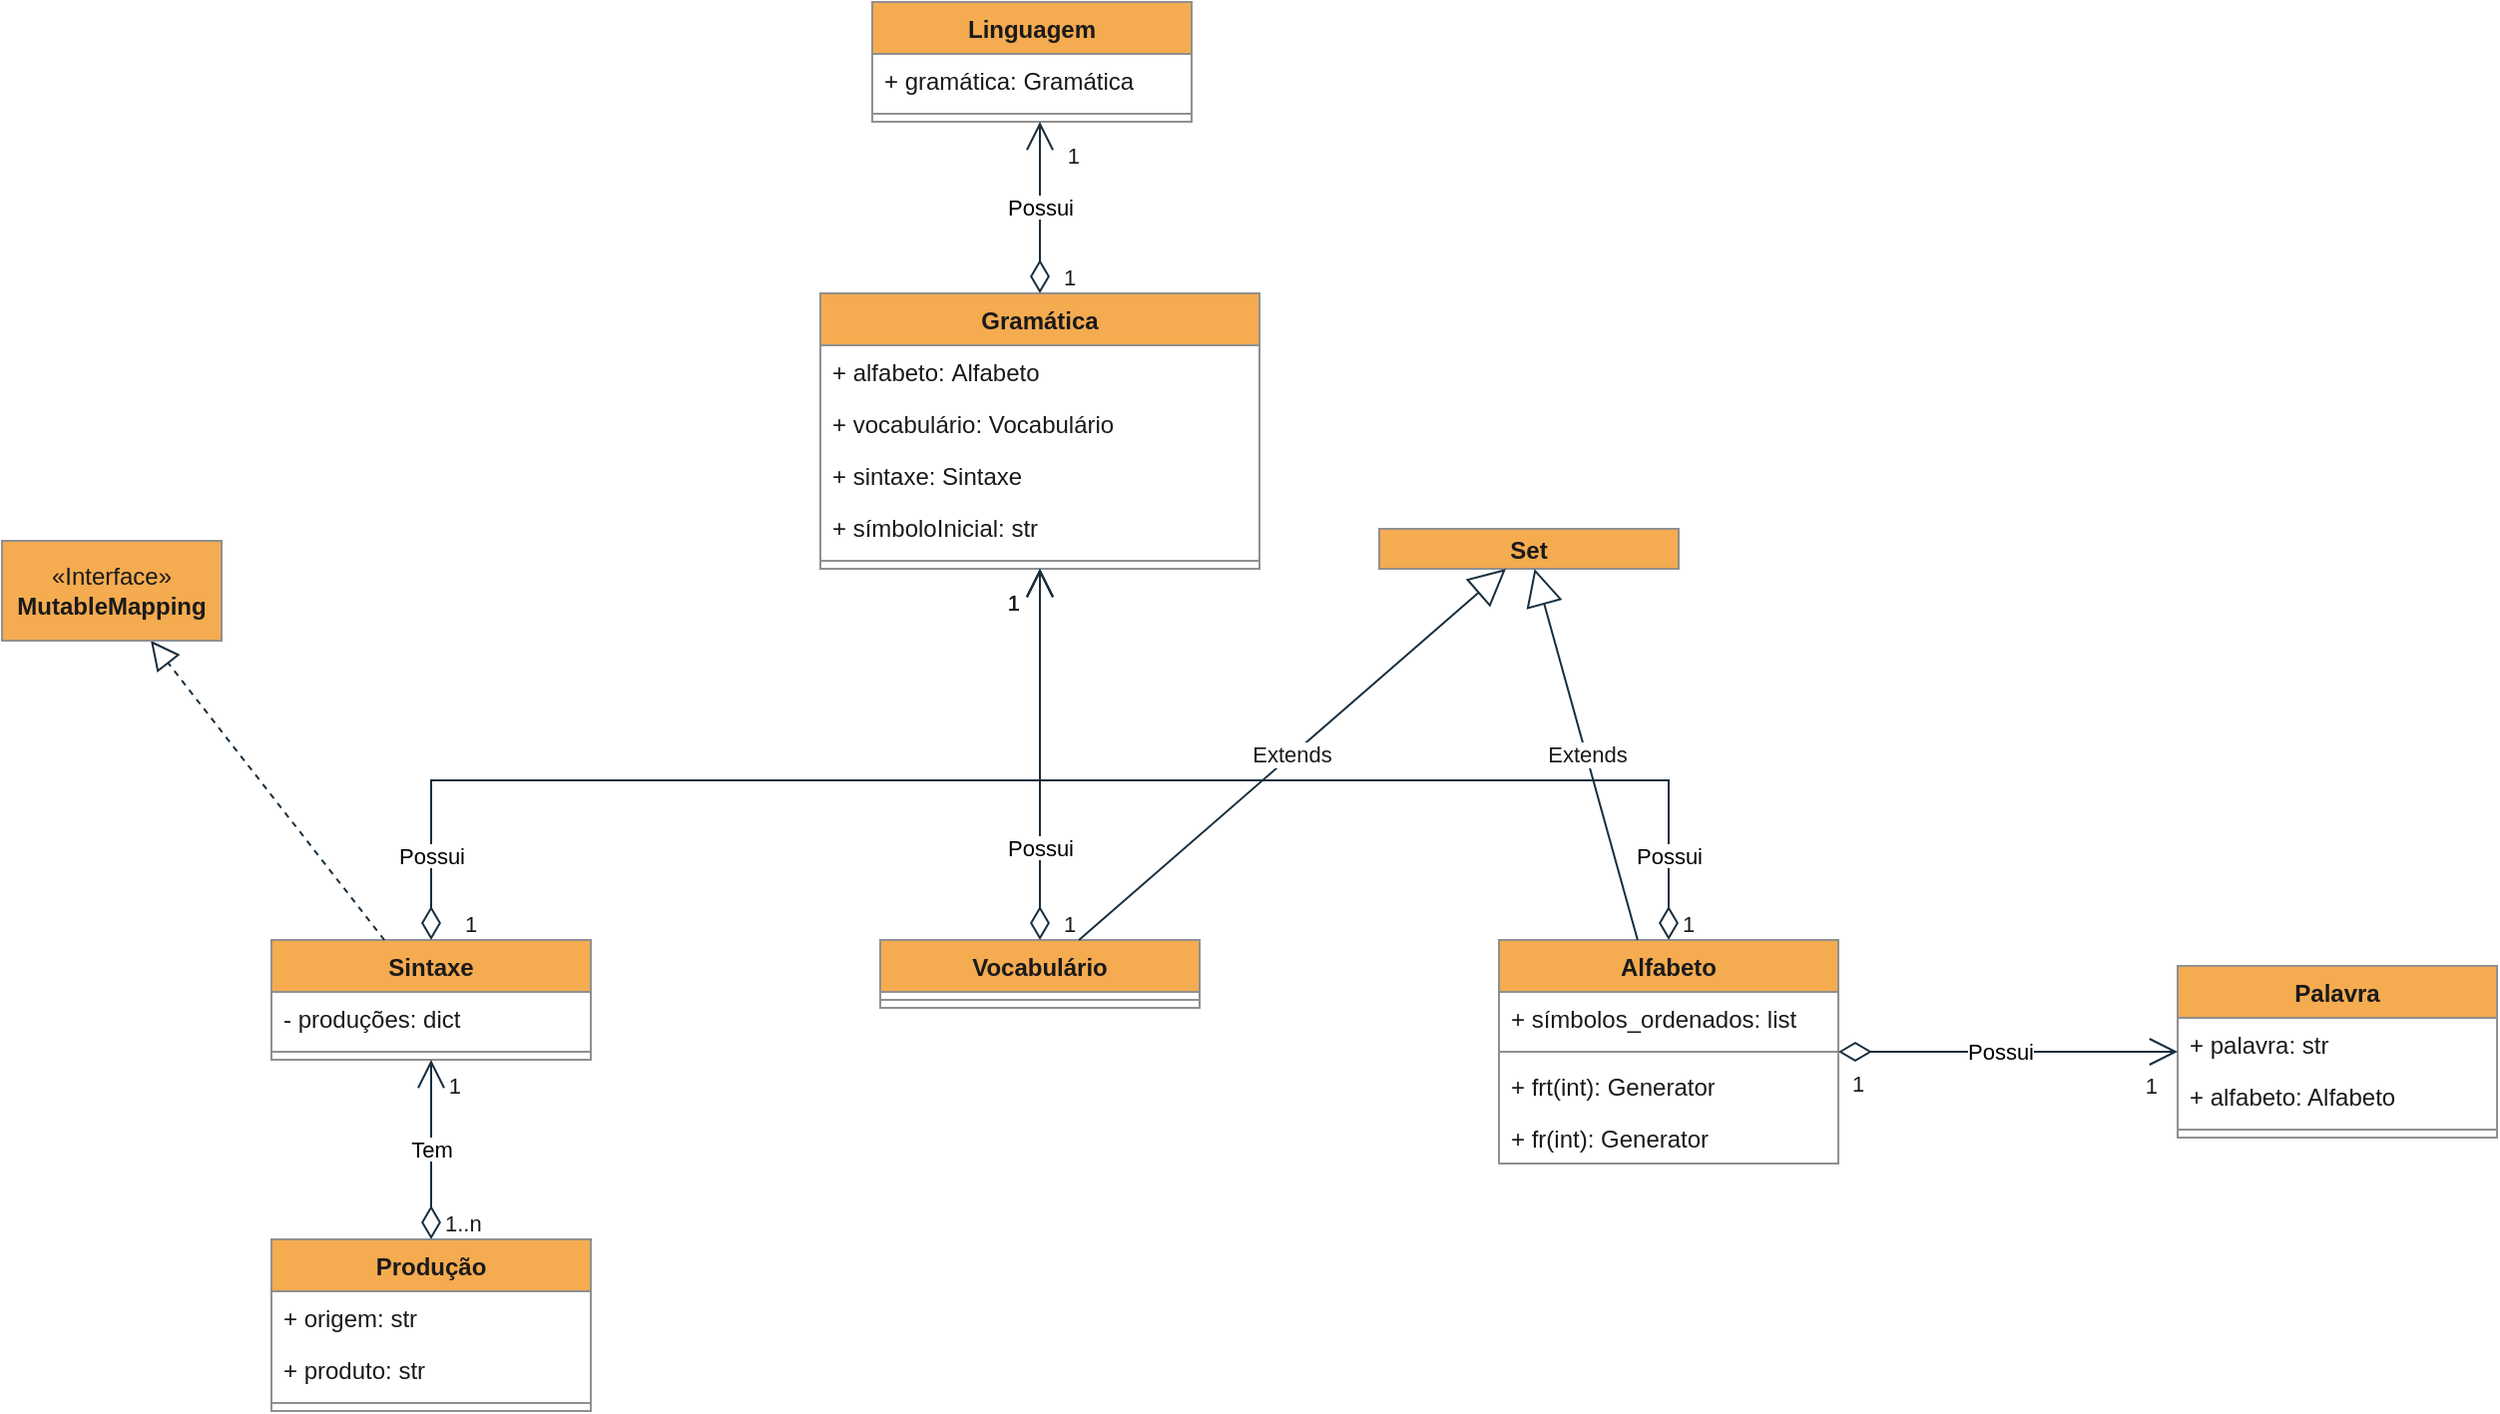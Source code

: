 <mxfile version="24.2.5" type="device">
  <diagram id="C5RBs43oDa-KdzZeNtuy" name="Page-1">
    <mxGraphModel dx="3088" dy="2013" grid="1" gridSize="10" guides="1" tooltips="1" connect="1" arrows="1" fold="1" page="1" pageScale="1" pageWidth="827" pageHeight="1169" math="0" shadow="0">
      <root>
        <mxCell id="WIyWlLk6GJQsqaUBKTNV-0" />
        <mxCell id="WIyWlLk6GJQsqaUBKTNV-1" parent="WIyWlLk6GJQsqaUBKTNV-0" />
        <mxCell id="KC9qn_wAbrLoVvTUjgyr-0" value="Palavra" style="swimlane;fontStyle=1;align=center;verticalAlign=top;childLayout=stackLayout;horizontal=1;startSize=26;horizontalStack=0;resizeParent=1;resizeParentMax=0;resizeLast=0;collapsible=1;marginBottom=0;whiteSpace=wrap;html=1;labelBackgroundColor=none;fillColor=#F5AB50;strokeColor=#909090;fontColor=#1A1A1A;" parent="WIyWlLk6GJQsqaUBKTNV-1" vertex="1">
          <mxGeometry x="80" y="-67" width="160" height="86" as="geometry" />
        </mxCell>
        <mxCell id="_CAOsdELL2yzEGwVwkre-25" value="+ palavra: str" style="text;strokeColor=none;fillColor=none;align=left;verticalAlign=top;spacingLeft=4;spacingRight=4;overflow=hidden;rotatable=0;points=[[0,0.5],[1,0.5]];portConstraint=eastwest;whiteSpace=wrap;html=1;labelBackgroundColor=none;fontColor=#1A1A1A;" parent="KC9qn_wAbrLoVvTUjgyr-0" vertex="1">
          <mxGeometry y="26" width="160" height="26" as="geometry" />
        </mxCell>
        <mxCell id="_CAOsdELL2yzEGwVwkre-26" value="+ alfabeto: Alfabeto" style="text;strokeColor=none;fillColor=none;align=left;verticalAlign=top;spacingLeft=4;spacingRight=4;overflow=hidden;rotatable=0;points=[[0,0.5],[1,0.5]];portConstraint=eastwest;whiteSpace=wrap;html=1;labelBackgroundColor=none;fontColor=#1A1A1A;" parent="KC9qn_wAbrLoVvTUjgyr-0" vertex="1">
          <mxGeometry y="52" width="160" height="26" as="geometry" />
        </mxCell>
        <mxCell id="KC9qn_wAbrLoVvTUjgyr-2" value="" style="line;strokeWidth=1;fillColor=none;align=left;verticalAlign=middle;spacingTop=-1;spacingLeft=3;spacingRight=3;rotatable=0;labelPosition=right;points=[];portConstraint=eastwest;strokeColor=#909090;labelBackgroundColor=none;fontColor=#1A1A1A;" parent="KC9qn_wAbrLoVvTUjgyr-0" vertex="1">
          <mxGeometry y="78" width="160" height="8" as="geometry" />
        </mxCell>
        <mxCell id="KC9qn_wAbrLoVvTUjgyr-4" value="Alfabeto" style="swimlane;fontStyle=1;align=center;verticalAlign=top;childLayout=stackLayout;horizontal=1;startSize=26;horizontalStack=0;resizeParent=1;resizeParentMax=0;resizeLast=0;collapsible=1;marginBottom=0;whiteSpace=wrap;html=1;labelBackgroundColor=none;fillColor=#F5AB50;strokeColor=#909090;fontColor=#1A1A1A;" parent="WIyWlLk6GJQsqaUBKTNV-1" vertex="1">
          <mxGeometry x="-260" y="-80" width="170" height="112" as="geometry" />
        </mxCell>
        <mxCell id="KC9qn_wAbrLoVvTUjgyr-5" value="+ símbolos_ordenados: list" style="text;strokeColor=none;fillColor=none;align=left;verticalAlign=top;spacingLeft=4;spacingRight=4;overflow=hidden;rotatable=0;points=[[0,0.5],[1,0.5]];portConstraint=eastwest;whiteSpace=wrap;html=1;labelBackgroundColor=none;fontColor=#1A1A1A;" parent="KC9qn_wAbrLoVvTUjgyr-4" vertex="1">
          <mxGeometry y="26" width="170" height="26" as="geometry" />
        </mxCell>
        <mxCell id="KC9qn_wAbrLoVvTUjgyr-6" value="" style="line;strokeWidth=1;fillColor=none;align=left;verticalAlign=middle;spacingTop=-1;spacingLeft=3;spacingRight=3;rotatable=0;labelPosition=right;points=[];portConstraint=eastwest;strokeColor=#909090;labelBackgroundColor=none;fontColor=#1A1A1A;" parent="KC9qn_wAbrLoVvTUjgyr-4" vertex="1">
          <mxGeometry y="52" width="170" height="8" as="geometry" />
        </mxCell>
        <mxCell id="_CAOsdELL2yzEGwVwkre-58" value="+ frt(int): Generator" style="text;strokeColor=none;fillColor=none;align=left;verticalAlign=top;spacingLeft=4;spacingRight=4;overflow=hidden;rotatable=0;points=[[0,0.5],[1,0.5]];portConstraint=eastwest;whiteSpace=wrap;html=1;labelBackgroundColor=none;fontColor=#1A1A1A;" parent="KC9qn_wAbrLoVvTUjgyr-4" vertex="1">
          <mxGeometry y="60" width="170" height="26" as="geometry" />
        </mxCell>
        <mxCell id="_CAOsdELL2yzEGwVwkre-56" value="+ fr(int): Generator" style="text;strokeColor=none;fillColor=none;align=left;verticalAlign=top;spacingLeft=4;spacingRight=4;overflow=hidden;rotatable=0;points=[[0,0.5],[1,0.5]];portConstraint=eastwest;whiteSpace=wrap;html=1;labelBackgroundColor=none;fontColor=#1A1A1A;" parent="KC9qn_wAbrLoVvTUjgyr-4" vertex="1">
          <mxGeometry y="86" width="170" height="26" as="geometry" />
        </mxCell>
        <mxCell id="KC9qn_wAbrLoVvTUjgyr-8" value="Linguagem" style="swimlane;fontStyle=1;align=center;verticalAlign=top;childLayout=stackLayout;horizontal=1;startSize=26;horizontalStack=0;resizeParent=1;resizeParentMax=0;resizeLast=0;collapsible=1;marginBottom=0;whiteSpace=wrap;html=1;labelBackgroundColor=none;fillColor=#F5AB50;strokeColor=#909090;fontColor=#1A1A1A;" parent="WIyWlLk6GJQsqaUBKTNV-1" vertex="1">
          <mxGeometry x="-574" y="-550" width="160" height="60" as="geometry">
            <mxRectangle x="300" y="340" width="100" height="30" as="alternateBounds" />
          </mxGeometry>
        </mxCell>
        <mxCell id="8KDkpB8A5qFGhit-usQy-15" value="+ gramática: Gramática" style="text;strokeColor=none;fillColor=none;align=left;verticalAlign=top;spacingLeft=4;spacingRight=4;overflow=hidden;rotatable=0;points=[[0,0.5],[1,0.5]];portConstraint=eastwest;whiteSpace=wrap;html=1;labelBackgroundColor=none;fontColor=#1A1A1A;" parent="KC9qn_wAbrLoVvTUjgyr-8" vertex="1">
          <mxGeometry y="26" width="160" height="26" as="geometry" />
        </mxCell>
        <mxCell id="KC9qn_wAbrLoVvTUjgyr-10" value="" style="line;strokeWidth=1;fillColor=none;align=left;verticalAlign=middle;spacingTop=-1;spacingLeft=3;spacingRight=3;rotatable=0;labelPosition=right;points=[];portConstraint=eastwest;strokeColor=#909090;labelBackgroundColor=none;fontColor=#1A1A1A;" parent="KC9qn_wAbrLoVvTUjgyr-8" vertex="1">
          <mxGeometry y="52" width="160" height="8" as="geometry" />
        </mxCell>
        <mxCell id="XZOa5JN2ejwMlJvhmXEw-7" value="Vocabulário" style="swimlane;fontStyle=1;align=center;verticalAlign=top;childLayout=stackLayout;horizontal=1;startSize=26;horizontalStack=0;resizeParent=1;resizeParentMax=0;resizeLast=0;collapsible=1;marginBottom=0;whiteSpace=wrap;html=1;labelBackgroundColor=none;fillColor=#F5AB50;strokeColor=#909090;fontColor=#1A1A1A;" parent="WIyWlLk6GJQsqaUBKTNV-1" vertex="1">
          <mxGeometry x="-570" y="-80" width="160" height="34" as="geometry">
            <mxRectangle x="20" y="170" width="90" height="30" as="alternateBounds" />
          </mxGeometry>
        </mxCell>
        <mxCell id="XZOa5JN2ejwMlJvhmXEw-9" value="" style="line;strokeWidth=1;fillColor=none;align=left;verticalAlign=middle;spacingTop=-1;spacingLeft=3;spacingRight=3;rotatable=0;labelPosition=right;points=[];portConstraint=eastwest;strokeColor=#909090;labelBackgroundColor=none;fontColor=#1A1A1A;" parent="XZOa5JN2ejwMlJvhmXEw-7" vertex="1">
          <mxGeometry y="26" width="160" height="8" as="geometry" />
        </mxCell>
        <mxCell id="XZOa5JN2ejwMlJvhmXEw-12" value="Produção" style="swimlane;fontStyle=1;align=center;verticalAlign=top;childLayout=stackLayout;horizontal=1;startSize=26;horizontalStack=0;resizeParent=1;resizeParentMax=0;resizeLast=0;collapsible=1;marginBottom=0;whiteSpace=wrap;html=1;labelBackgroundColor=none;fillColor=#F5AB50;strokeColor=#909090;fontColor=#1A1A1A;" parent="WIyWlLk6GJQsqaUBKTNV-1" vertex="1">
          <mxGeometry x="-875" y="70" width="160" height="86" as="geometry">
            <mxRectangle x="20" y="170" width="90" height="30" as="alternateBounds" />
          </mxGeometry>
        </mxCell>
        <mxCell id="_CAOsdELL2yzEGwVwkre-24" value="+ origem: str" style="text;strokeColor=none;fillColor=none;align=left;verticalAlign=top;spacingLeft=4;spacingRight=4;overflow=hidden;rotatable=0;points=[[0,0.5],[1,0.5]];portConstraint=eastwest;whiteSpace=wrap;html=1;labelBackgroundColor=none;fontColor=#1A1A1A;" parent="XZOa5JN2ejwMlJvhmXEw-12" vertex="1">
          <mxGeometry y="26" width="160" height="26" as="geometry" />
        </mxCell>
        <mxCell id="_CAOsdELL2yzEGwVwkre-23" value="+ produto: str" style="text;strokeColor=none;fillColor=none;align=left;verticalAlign=top;spacingLeft=4;spacingRight=4;overflow=hidden;rotatable=0;points=[[0,0.5],[1,0.5]];portConstraint=eastwest;whiteSpace=wrap;html=1;labelBackgroundColor=none;fontColor=#1A1A1A;" parent="XZOa5JN2ejwMlJvhmXEw-12" vertex="1">
          <mxGeometry y="52" width="160" height="26" as="geometry" />
        </mxCell>
        <mxCell id="XZOa5JN2ejwMlJvhmXEw-13" value="" style="line;strokeWidth=1;fillColor=none;align=left;verticalAlign=middle;spacingTop=-1;spacingLeft=3;spacingRight=3;rotatable=0;labelPosition=right;points=[];portConstraint=eastwest;strokeColor=#909090;labelBackgroundColor=none;fontColor=#1A1A1A;" parent="XZOa5JN2ejwMlJvhmXEw-12" vertex="1">
          <mxGeometry y="78" width="160" height="8" as="geometry" />
        </mxCell>
        <mxCell id="XZOa5JN2ejwMlJvhmXEw-26" value="Gramática" style="swimlane;fontStyle=1;align=center;verticalAlign=top;childLayout=stackLayout;horizontal=1;startSize=26;horizontalStack=0;resizeParent=1;resizeParentMax=0;resizeLast=0;collapsible=1;marginBottom=0;whiteSpace=wrap;html=1;labelBackgroundColor=none;fillColor=#F5AB50;strokeColor=#909090;fontColor=#1A1A1A;" parent="WIyWlLk6GJQsqaUBKTNV-1" vertex="1">
          <mxGeometry x="-600" y="-404" width="220" height="138" as="geometry">
            <mxRectangle x="20" y="170" width="90" height="30" as="alternateBounds" />
          </mxGeometry>
        </mxCell>
        <mxCell id="8KDkpB8A5qFGhit-usQy-11" value="+ alfabeto:&amp;nbsp;Alfabeto" style="text;strokeColor=none;fillColor=none;align=left;verticalAlign=top;spacingLeft=4;spacingRight=4;overflow=hidden;rotatable=0;points=[[0,0.5],[1,0.5]];portConstraint=eastwest;whiteSpace=wrap;html=1;labelBackgroundColor=none;fontColor=#1A1A1A;" parent="XZOa5JN2ejwMlJvhmXEw-26" vertex="1">
          <mxGeometry y="26" width="220" height="26" as="geometry" />
        </mxCell>
        <mxCell id="8KDkpB8A5qFGhit-usQy-9" value="+ vocabulário:&amp;nbsp;Vocabulário" style="text;strokeColor=none;fillColor=none;align=left;verticalAlign=top;spacingLeft=4;spacingRight=4;overflow=hidden;rotatable=0;points=[[0,0.5],[1,0.5]];portConstraint=eastwest;whiteSpace=wrap;html=1;labelBackgroundColor=none;fontColor=#1A1A1A;" parent="XZOa5JN2ejwMlJvhmXEw-26" vertex="1">
          <mxGeometry y="52" width="220" height="26" as="geometry" />
        </mxCell>
        <mxCell id="8KDkpB8A5qFGhit-usQy-10" value="+ sintaxe:&amp;nbsp;Sintaxe" style="text;strokeColor=none;fillColor=none;align=left;verticalAlign=top;spacingLeft=4;spacingRight=4;overflow=hidden;rotatable=0;points=[[0,0.5],[1,0.5]];portConstraint=eastwest;whiteSpace=wrap;html=1;labelBackgroundColor=none;fontColor=#1A1A1A;" parent="XZOa5JN2ejwMlJvhmXEw-26" vertex="1">
          <mxGeometry y="78" width="220" height="26" as="geometry" />
        </mxCell>
        <mxCell id="8KDkpB8A5qFGhit-usQy-6" value="+ símboloInicial:&amp;nbsp;str" style="text;strokeColor=none;fillColor=none;align=left;verticalAlign=top;spacingLeft=4;spacingRight=4;overflow=hidden;rotatable=0;points=[[0,0.5],[1,0.5]];portConstraint=eastwest;whiteSpace=wrap;html=1;labelBackgroundColor=none;fontColor=#1A1A1A;" parent="XZOa5JN2ejwMlJvhmXEw-26" vertex="1">
          <mxGeometry y="104" width="220" height="26" as="geometry" />
        </mxCell>
        <mxCell id="XZOa5JN2ejwMlJvhmXEw-27" value="" style="line;strokeWidth=1;fillColor=none;align=left;verticalAlign=middle;spacingTop=-1;spacingLeft=3;spacingRight=3;rotatable=0;labelPosition=right;points=[];portConstraint=eastwest;strokeColor=#909090;labelBackgroundColor=none;fontColor=#1A1A1A;" parent="XZOa5JN2ejwMlJvhmXEw-26" vertex="1">
          <mxGeometry y="130" width="220" height="8" as="geometry" />
        </mxCell>
        <mxCell id="3rAQtkAcfbmT3sl82F9G-8" value="Sintaxe" style="swimlane;fontStyle=1;align=center;verticalAlign=top;childLayout=stackLayout;horizontal=1;startSize=26;horizontalStack=0;resizeParent=1;resizeParentMax=0;resizeLast=0;collapsible=1;marginBottom=0;whiteSpace=wrap;html=1;labelBackgroundColor=none;fillColor=#F5AB50;strokeColor=#909090;fontColor=#1A1A1A;" parent="WIyWlLk6GJQsqaUBKTNV-1" vertex="1">
          <mxGeometry x="-875" y="-80" width="160" height="60" as="geometry">
            <mxRectangle x="20" y="170" width="90" height="30" as="alternateBounds" />
          </mxGeometry>
        </mxCell>
        <mxCell id="8KDkpB8A5qFGhit-usQy-2" value="- produções: dict" style="text;strokeColor=none;fillColor=none;align=left;verticalAlign=top;spacingLeft=4;spacingRight=4;overflow=hidden;rotatable=0;points=[[0,0.5],[1,0.5]];portConstraint=eastwest;whiteSpace=wrap;html=1;labelBackgroundColor=none;fontColor=#1A1A1A;" parent="3rAQtkAcfbmT3sl82F9G-8" vertex="1">
          <mxGeometry y="26" width="160" height="26" as="geometry" />
        </mxCell>
        <mxCell id="3rAQtkAcfbmT3sl82F9G-9" value="" style="line;strokeWidth=1;fillColor=none;align=left;verticalAlign=middle;spacingTop=-1;spacingLeft=3;spacingRight=3;rotatable=0;labelPosition=right;points=[];portConstraint=eastwest;strokeColor=#909090;labelBackgroundColor=none;fontColor=#1A1A1A;" parent="3rAQtkAcfbmT3sl82F9G-8" vertex="1">
          <mxGeometry y="52" width="160" height="8" as="geometry" />
        </mxCell>
        <mxCell id="_CAOsdELL2yzEGwVwkre-15" value="" style="endArrow=block;dashed=1;endFill=0;endSize=12;html=1;rounded=0;labelBackgroundColor=none;strokeColor=#182E3E;fontColor=default;" parent="WIyWlLk6GJQsqaUBKTNV-1" source="3rAQtkAcfbmT3sl82F9G-8" target="_CAOsdELL2yzEGwVwkre-16" edge="1">
          <mxGeometry width="160" relative="1" as="geometry">
            <mxPoint x="-760" y="26.58" as="sourcePoint" />
            <mxPoint x="-600" y="26.58" as="targetPoint" />
          </mxGeometry>
        </mxCell>
        <mxCell id="_CAOsdELL2yzEGwVwkre-16" value="«Interface»&lt;br&gt;&lt;b&gt;MutableMapping&lt;/b&gt;" style="html=1;whiteSpace=wrap;labelBackgroundColor=none;fillColor=#F5AB50;strokeColor=#909090;fontColor=#1A1A1A;" parent="WIyWlLk6GJQsqaUBKTNV-1" vertex="1">
          <mxGeometry x="-1010" y="-280" width="110" height="50" as="geometry" />
        </mxCell>
        <mxCell id="_CAOsdELL2yzEGwVwkre-20" value="&lt;span style=&quot;background-color: rgb(255, 255, 255);&quot;&gt;Tem&lt;/span&gt;" style="endArrow=open;html=1;endSize=12;startArrow=diamondThin;startSize=14;startFill=0;edgeStyle=orthogonalEdgeStyle;rounded=0;labelBackgroundColor=none;strokeColor=#182E3E;fontColor=default;" parent="WIyWlLk6GJQsqaUBKTNV-1" source="XZOa5JN2ejwMlJvhmXEw-12" target="3rAQtkAcfbmT3sl82F9G-8" edge="1">
          <mxGeometry relative="1" as="geometry">
            <mxPoint x="-760" y="130" as="sourcePoint" />
            <mxPoint x="-600" y="130" as="targetPoint" />
          </mxGeometry>
        </mxCell>
        <mxCell id="_CAOsdELL2yzEGwVwkre-21" value="1..n" style="edgeLabel;resizable=0;html=1;align=left;verticalAlign=bottom;labelPosition=right;verticalLabelPosition=top;labelBackgroundColor=none;fontColor=#1A1A1A;" parent="_CAOsdELL2yzEGwVwkre-20" connectable="0" vertex="1">
          <mxGeometry x="-1" relative="1" as="geometry">
            <mxPoint x="5" as="offset" />
          </mxGeometry>
        </mxCell>
        <mxCell id="_CAOsdELL2yzEGwVwkre-22" value="1" style="edgeLabel;resizable=0;html=1;align=right;verticalAlign=top;labelBackgroundColor=none;fontColor=#1A1A1A;" parent="_CAOsdELL2yzEGwVwkre-20" connectable="0" vertex="1">
          <mxGeometry x="1" relative="1" as="geometry">
            <mxPoint x="15" as="offset" />
          </mxGeometry>
        </mxCell>
        <mxCell id="_CAOsdELL2yzEGwVwkre-33" value="&lt;span style=&quot;background-color: rgb(255, 255, 255);&quot;&gt;Possui&lt;/span&gt;" style="endArrow=open;html=1;endSize=12;startArrow=diamondThin;startSize=14;startFill=0;edgeStyle=orthogonalEdgeStyle;rounded=0;labelBackgroundColor=none;strokeColor=#182E3E;fontColor=default;" parent="WIyWlLk6GJQsqaUBKTNV-1" source="XZOa5JN2ejwMlJvhmXEw-26" target="KC9qn_wAbrLoVvTUjgyr-8" edge="1">
          <mxGeometry relative="1" as="geometry">
            <mxPoint x="-553" y="-290" as="sourcePoint" />
            <mxPoint x="-413" y="-290" as="targetPoint" />
            <Array as="points">
              <mxPoint x="-530" y="-320" />
              <mxPoint x="-530" y="-320" />
            </Array>
          </mxGeometry>
        </mxCell>
        <mxCell id="_CAOsdELL2yzEGwVwkre-34" value="1" style="edgeLabel;resizable=0;html=1;align=left;verticalAlign=bottom;labelPosition=right;verticalLabelPosition=top;labelBackgroundColor=none;fontColor=#1A1A1A;" parent="_CAOsdELL2yzEGwVwkre-33" connectable="0" vertex="1">
          <mxGeometry x="-1" relative="1" as="geometry">
            <mxPoint x="10" as="offset" />
          </mxGeometry>
        </mxCell>
        <mxCell id="_CAOsdELL2yzEGwVwkre-35" value="1" style="edgeLabel;resizable=0;html=1;align=right;verticalAlign=top;labelBackgroundColor=none;fontColor=#1A1A1A;" parent="_CAOsdELL2yzEGwVwkre-33" connectable="0" vertex="1">
          <mxGeometry x="1" relative="1" as="geometry">
            <mxPoint x="20" y="4" as="offset" />
          </mxGeometry>
        </mxCell>
        <mxCell id="_CAOsdELL2yzEGwVwkre-41" value="&lt;span style=&quot;background-color: rgb(255, 255, 255);&quot;&gt;Possui&lt;/span&gt;" style="endArrow=open;html=1;endSize=12;startArrow=diamondThin;startSize=14;startFill=0;edgeStyle=orthogonalEdgeStyle;rounded=0;labelBackgroundColor=none;strokeColor=#182E3E;fontColor=default;" parent="WIyWlLk6GJQsqaUBKTNV-1" source="XZOa5JN2ejwMlJvhmXEw-7" target="XZOa5JN2ejwMlJvhmXEw-26" edge="1">
          <mxGeometry x="-0.5" relative="1" as="geometry">
            <mxPoint x="-430" y="90" as="sourcePoint" />
            <mxPoint x="-250" y="90" as="targetPoint" />
            <mxPoint as="offset" />
          </mxGeometry>
        </mxCell>
        <mxCell id="_CAOsdELL2yzEGwVwkre-42" value="1" style="edgeLabel;resizable=0;html=1;align=left;verticalAlign=bottom;labelPosition=right;verticalLabelPosition=top;labelBackgroundColor=none;fontColor=#1A1A1A;" parent="_CAOsdELL2yzEGwVwkre-41" connectable="0" vertex="1">
          <mxGeometry x="-1" relative="1" as="geometry">
            <mxPoint x="10" as="offset" />
          </mxGeometry>
        </mxCell>
        <mxCell id="_CAOsdELL2yzEGwVwkre-43" value="1" style="edgeLabel;resizable=0;html=1;align=right;verticalAlign=top;labelBackgroundColor=none;fontColor=#1A1A1A;" parent="_CAOsdELL2yzEGwVwkre-41" connectable="0" vertex="1">
          <mxGeometry x="1" relative="1" as="geometry">
            <mxPoint x="-10" y="4" as="offset" />
          </mxGeometry>
        </mxCell>
        <mxCell id="_CAOsdELL2yzEGwVwkre-44" value="&lt;span style=&quot;background-color: rgb(255, 255, 255);&quot;&gt;Possui&lt;/span&gt;" style="endArrow=open;html=1;endSize=12;startArrow=diamondThin;startSize=14;startFill=0;edgeStyle=orthogonalEdgeStyle;rounded=0;labelBackgroundColor=none;strokeColor=#182E3E;fontColor=default;" parent="WIyWlLk6GJQsqaUBKTNV-1" source="KC9qn_wAbrLoVvTUjgyr-4" target="XZOa5JN2ejwMlJvhmXEw-26" edge="1">
          <mxGeometry x="-0.832" relative="1" as="geometry">
            <mxPoint x="-160" y="-110" as="sourcePoint" />
            <mxPoint x="-160" y="-270" as="targetPoint" />
            <Array as="points">
              <mxPoint x="-175" y="-160" />
              <mxPoint x="-490" y="-160" />
            </Array>
            <mxPoint as="offset" />
          </mxGeometry>
        </mxCell>
        <mxCell id="_CAOsdELL2yzEGwVwkre-45" value="1" style="edgeLabel;resizable=0;html=1;align=left;verticalAlign=bottom;labelPosition=right;verticalLabelPosition=top;labelBackgroundColor=none;fontColor=#1A1A1A;" parent="_CAOsdELL2yzEGwVwkre-44" connectable="0" vertex="1">
          <mxGeometry x="-1" relative="1" as="geometry">
            <mxPoint x="5" as="offset" />
          </mxGeometry>
        </mxCell>
        <mxCell id="_CAOsdELL2yzEGwVwkre-46" value="1" style="edgeLabel;resizable=0;html=1;align=right;verticalAlign=top;labelBackgroundColor=none;fontColor=#1A1A1A;" parent="_CAOsdELL2yzEGwVwkre-44" connectable="0" vertex="1">
          <mxGeometry x="1" relative="1" as="geometry">
            <mxPoint x="-10" y="4" as="offset" />
          </mxGeometry>
        </mxCell>
        <mxCell id="_CAOsdELL2yzEGwVwkre-47" value="&lt;span style=&quot;background-color: rgb(255, 255, 255);&quot;&gt;Possui&lt;/span&gt;" style="endArrow=open;html=1;endSize=12;startArrow=diamondThin;startSize=14;startFill=0;edgeStyle=orthogonalEdgeStyle;rounded=0;labelBackgroundColor=none;strokeColor=#182E3E;fontColor=default;" parent="WIyWlLk6GJQsqaUBKTNV-1" source="3rAQtkAcfbmT3sl82F9G-8" target="XZOa5JN2ejwMlJvhmXEw-26" edge="1">
          <mxGeometry x="-0.828" relative="1" as="geometry">
            <mxPoint x="-440" y="96" as="sourcePoint" />
            <mxPoint x="-710" y="-120" as="targetPoint" />
            <Array as="points">
              <mxPoint x="-795" y="-160" />
              <mxPoint x="-490" y="-160" />
            </Array>
            <mxPoint as="offset" />
          </mxGeometry>
        </mxCell>
        <mxCell id="_CAOsdELL2yzEGwVwkre-48" value="1" style="edgeLabel;resizable=0;html=1;align=left;verticalAlign=bottom;labelPosition=right;verticalLabelPosition=top;labelBackgroundColor=none;fontColor=#1A1A1A;" parent="_CAOsdELL2yzEGwVwkre-47" connectable="0" vertex="1">
          <mxGeometry x="-1" relative="1" as="geometry">
            <mxPoint x="15" as="offset" />
          </mxGeometry>
        </mxCell>
        <mxCell id="_CAOsdELL2yzEGwVwkre-49" value="1" style="edgeLabel;resizable=0;html=1;align=right;verticalAlign=top;labelBackgroundColor=none;fontColor=#1A1A1A;" parent="_CAOsdELL2yzEGwVwkre-47" connectable="0" vertex="1">
          <mxGeometry x="1" relative="1" as="geometry">
            <mxPoint x="-10" y="4" as="offset" />
          </mxGeometry>
        </mxCell>
        <mxCell id="nFv0BWGudqckhCx5-pgA-0" value="&lt;p style=&quot;margin:0px;margin-top:4px;text-align:center;&quot;&gt;&lt;b&gt;Set&lt;/b&gt;&lt;/p&gt;" style="verticalAlign=top;align=left;overflow=fill;html=1;whiteSpace=wrap;labelBackgroundColor=none;fillColor=#F5AB50;strokeColor=#909090;fontColor=#1A1A1A;" vertex="1" parent="WIyWlLk6GJQsqaUBKTNV-1">
          <mxGeometry x="-320" y="-286" width="150" height="20" as="geometry" />
        </mxCell>
        <mxCell id="nFv0BWGudqckhCx5-pgA-4" value="Extends" style="endArrow=block;endSize=16;endFill=0;html=1;rounded=0;strokeColor=#182E3E;fontColor=#1A1A1A;" edge="1" parent="WIyWlLk6GJQsqaUBKTNV-1" source="XZOa5JN2ejwMlJvhmXEw-7" target="nFv0BWGudqckhCx5-pgA-0">
          <mxGeometry width="160" relative="1" as="geometry">
            <mxPoint x="-480" y="60" as="sourcePoint" />
            <mxPoint x="-320" y="60" as="targetPoint" />
          </mxGeometry>
        </mxCell>
        <mxCell id="nFv0BWGudqckhCx5-pgA-5" value="Extends" style="endArrow=block;endSize=16;endFill=0;html=1;rounded=0;strokeColor=#182E3E;fontColor=#1A1A1A;" edge="1" parent="WIyWlLk6GJQsqaUBKTNV-1" source="KC9qn_wAbrLoVvTUjgyr-4" target="nFv0BWGudqckhCx5-pgA-0">
          <mxGeometry width="160" relative="1" as="geometry">
            <mxPoint x="-438" y="30" as="sourcePoint" />
            <mxPoint x="-214" y="-130" as="targetPoint" />
          </mxGeometry>
        </mxCell>
        <mxCell id="_CAOsdELL2yzEGwVwkre-27" value="&lt;span style=&quot;background-color: rgb(255, 255, 255);&quot;&gt;Possui&lt;/span&gt;" style="endArrow=open;html=1;endSize=12;startArrow=diamondThin;startSize=14;startFill=0;edgeStyle=orthogonalEdgeStyle;rounded=0;labelBackgroundColor=none;strokeColor=#182E3E;fontColor=default;" parent="WIyWlLk6GJQsqaUBKTNV-1" source="KC9qn_wAbrLoVvTUjgyr-4" target="KC9qn_wAbrLoVvTUjgyr-0" edge="1">
          <mxGeometry x="-0.053" relative="1" as="geometry">
            <mxPoint x="-440" y="140" as="sourcePoint" />
            <mxPoint x="-10" y="100" as="targetPoint" />
            <mxPoint as="offset" />
          </mxGeometry>
        </mxCell>
        <mxCell id="_CAOsdELL2yzEGwVwkre-28" value="1" style="edgeLabel;resizable=0;html=1;align=left;verticalAlign=bottom;labelPosition=right;verticalLabelPosition=top;labelBackgroundColor=none;fontColor=#1A1A1A;" parent="_CAOsdELL2yzEGwVwkre-27" connectable="0" vertex="1">
          <mxGeometry x="-1" relative="1" as="geometry">
            <mxPoint x="5" y="24" as="offset" />
          </mxGeometry>
        </mxCell>
        <mxCell id="_CAOsdELL2yzEGwVwkre-29" value="1" style="edgeLabel;resizable=0;html=1;align=right;verticalAlign=top;labelBackgroundColor=none;fontColor=#1A1A1A;" parent="_CAOsdELL2yzEGwVwkre-27" connectable="0" vertex="1">
          <mxGeometry x="1" relative="1" as="geometry">
            <mxPoint x="-10" y="4" as="offset" />
          </mxGeometry>
        </mxCell>
      </root>
    </mxGraphModel>
  </diagram>
</mxfile>
